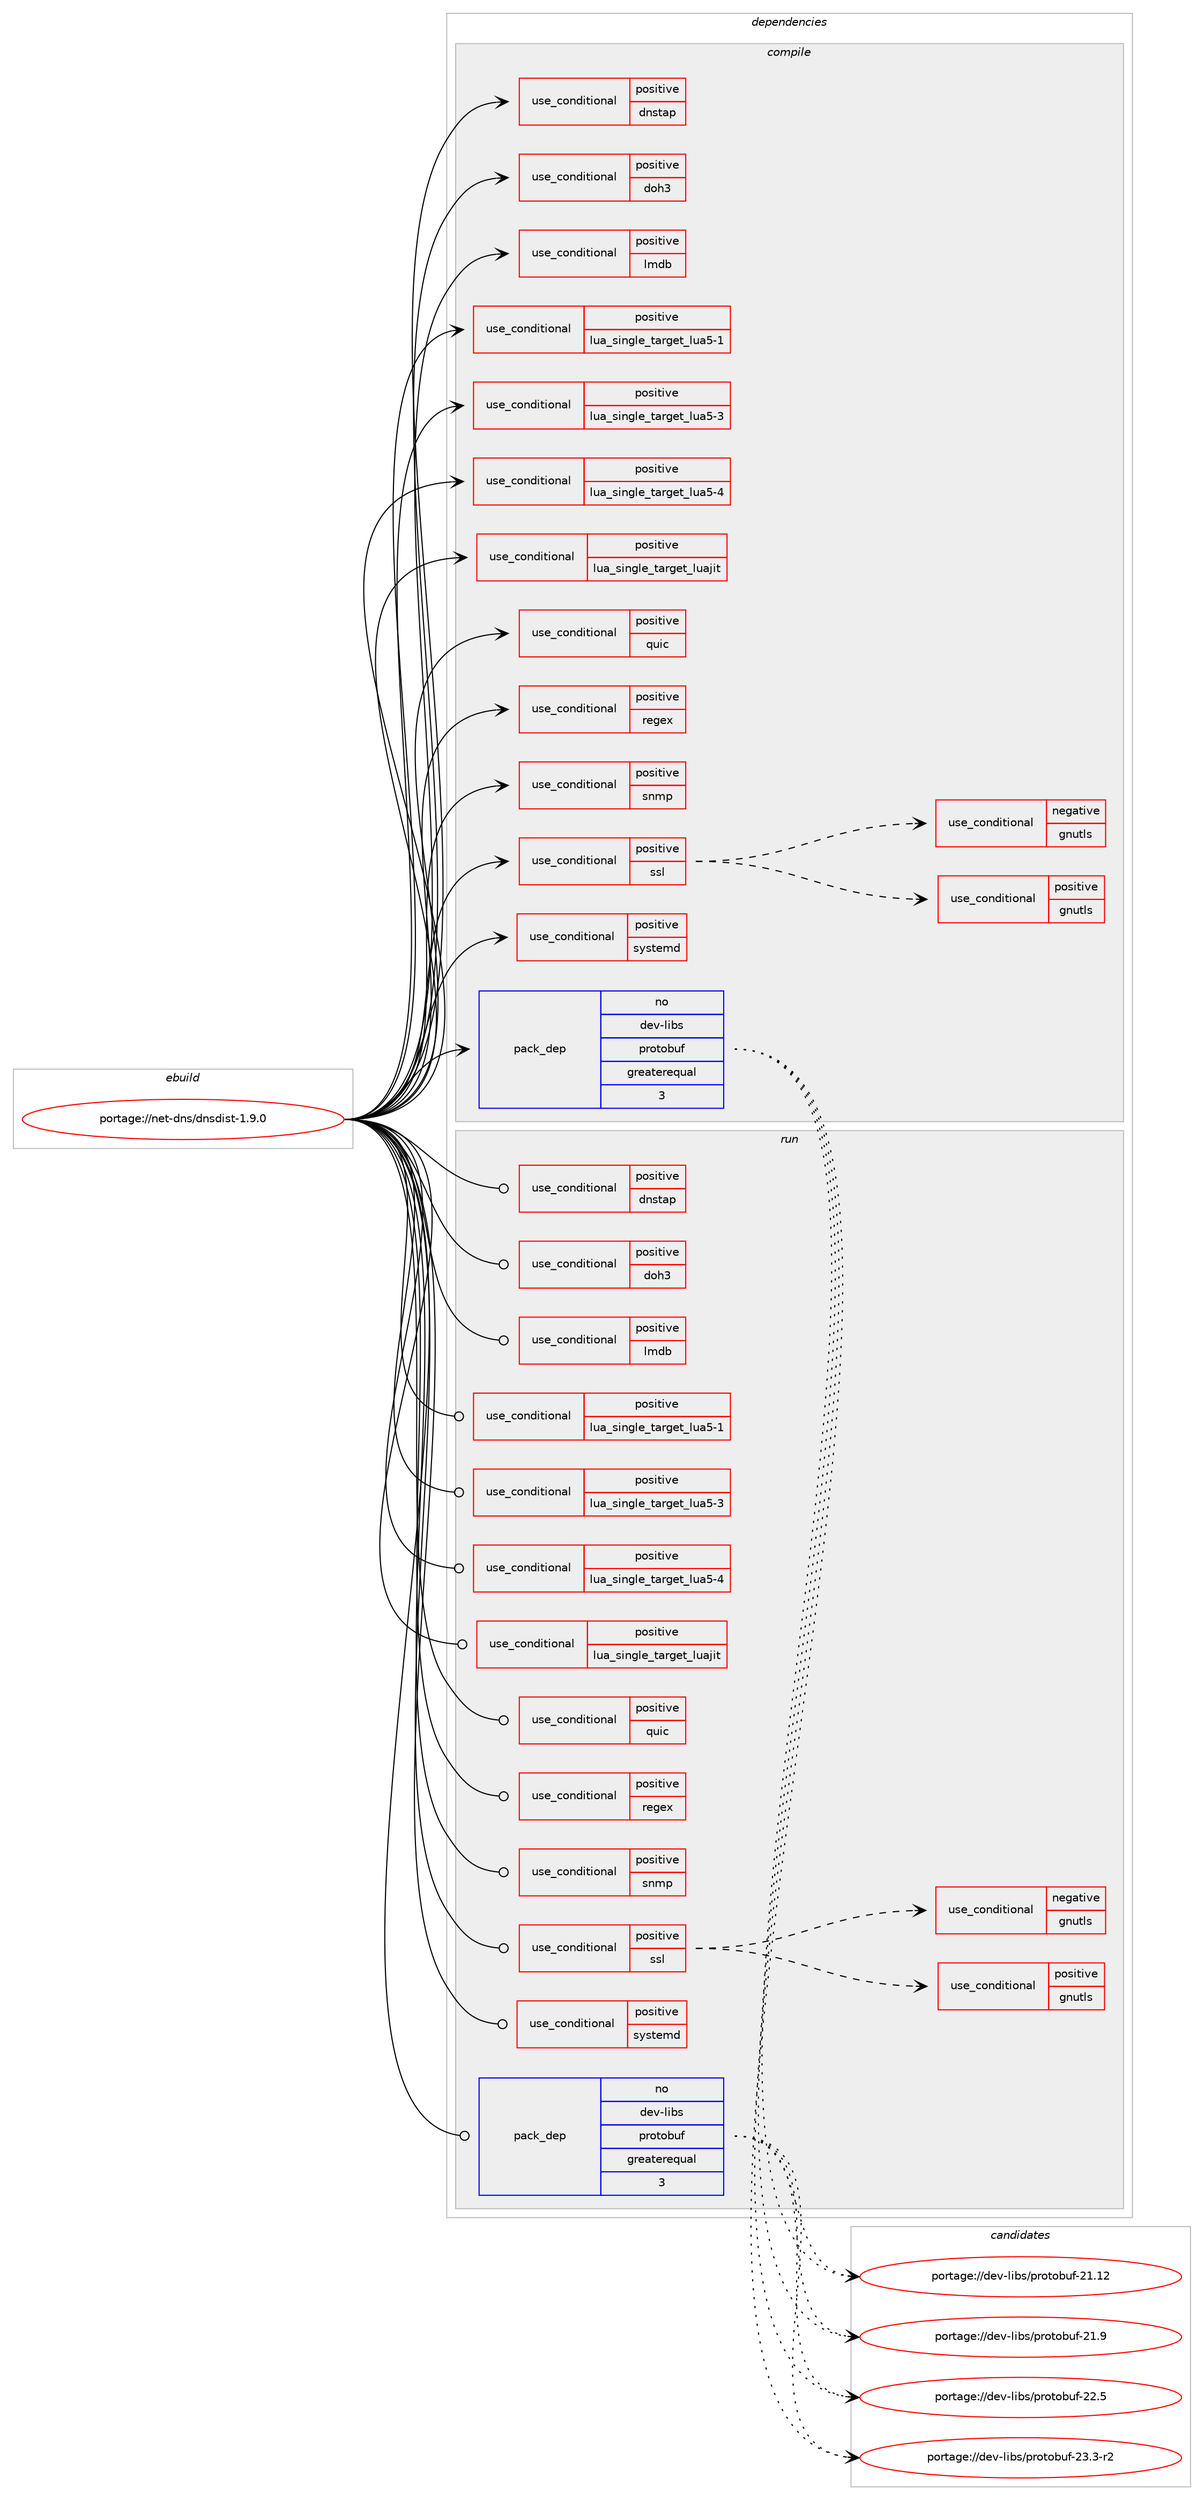 digraph prolog {

# *************
# Graph options
# *************

newrank=true;
concentrate=true;
compound=true;
graph [rankdir=LR,fontname=Helvetica,fontsize=10,ranksep=1.5];#, ranksep=2.5, nodesep=0.2];
edge  [arrowhead=vee];
node  [fontname=Helvetica,fontsize=10];

# **********
# The ebuild
# **********

subgraph cluster_leftcol {
color=gray;
rank=same;
label=<<i>ebuild</i>>;
id [label="portage://net-dns/dnsdist-1.9.0", color=red, width=4, href="../net-dns/dnsdist-1.9.0.svg"];
}

# ****************
# The dependencies
# ****************

subgraph cluster_midcol {
color=gray;
label=<<i>dependencies</i>>;
subgraph cluster_compile {
fillcolor="#eeeeee";
style=filled;
label=<<i>compile</i>>;
subgraph cond1060 {
dependency1249 [label=<<TABLE BORDER="0" CELLBORDER="1" CELLSPACING="0" CELLPADDING="4"><TR><TD ROWSPAN="3" CELLPADDING="10">use_conditional</TD></TR><TR><TD>positive</TD></TR><TR><TD>dnstap</TD></TR></TABLE>>, shape=none, color=red];
# *** BEGIN UNKNOWN DEPENDENCY TYPE (TODO) ***
# dependency1249 -> package_dependency(portage://net-dns/dnsdist-1.9.0,install,no,dev-libs,fstrm,none,[,,],any_same_slot,[])
# *** END UNKNOWN DEPENDENCY TYPE (TODO) ***

}
id:e -> dependency1249:w [weight=20,style="solid",arrowhead="vee"];
subgraph cond1061 {
dependency1250 [label=<<TABLE BORDER="0" CELLBORDER="1" CELLSPACING="0" CELLPADDING="4"><TR><TD ROWSPAN="3" CELLPADDING="10">use_conditional</TD></TR><TR><TD>positive</TD></TR><TR><TD>doh3</TD></TR></TABLE>>, shape=none, color=red];
# *** BEGIN UNKNOWN DEPENDENCY TYPE (TODO) ***
# dependency1250 -> package_dependency(portage://net-dns/dnsdist-1.9.0,install,no,net-libs,quiche,none,[,,],any_same_slot,[])
# *** END UNKNOWN DEPENDENCY TYPE (TODO) ***

}
id:e -> dependency1250:w [weight=20,style="solid",arrowhead="vee"];
subgraph cond1062 {
dependency1251 [label=<<TABLE BORDER="0" CELLBORDER="1" CELLSPACING="0" CELLPADDING="4"><TR><TD ROWSPAN="3" CELLPADDING="10">use_conditional</TD></TR><TR><TD>positive</TD></TR><TR><TD>lmdb</TD></TR></TABLE>>, shape=none, color=red];
# *** BEGIN UNKNOWN DEPENDENCY TYPE (TODO) ***
# dependency1251 -> package_dependency(portage://net-dns/dnsdist-1.9.0,install,no,dev-db,lmdb,none,[,,],any_same_slot,[])
# *** END UNKNOWN DEPENDENCY TYPE (TODO) ***

}
id:e -> dependency1251:w [weight=20,style="solid",arrowhead="vee"];
subgraph cond1063 {
dependency1252 [label=<<TABLE BORDER="0" CELLBORDER="1" CELLSPACING="0" CELLPADDING="4"><TR><TD ROWSPAN="3" CELLPADDING="10">use_conditional</TD></TR><TR><TD>positive</TD></TR><TR><TD>lua_single_target_lua5-1</TD></TR></TABLE>>, shape=none, color=red];
# *** BEGIN UNKNOWN DEPENDENCY TYPE (TODO) ***
# dependency1252 -> package_dependency(portage://net-dns/dnsdist-1.9.0,install,no,dev-lang,lua,none,[,,],[slot(5.1)],[])
# *** END UNKNOWN DEPENDENCY TYPE (TODO) ***

}
id:e -> dependency1252:w [weight=20,style="solid",arrowhead="vee"];
subgraph cond1064 {
dependency1253 [label=<<TABLE BORDER="0" CELLBORDER="1" CELLSPACING="0" CELLPADDING="4"><TR><TD ROWSPAN="3" CELLPADDING="10">use_conditional</TD></TR><TR><TD>positive</TD></TR><TR><TD>lua_single_target_lua5-3</TD></TR></TABLE>>, shape=none, color=red];
# *** BEGIN UNKNOWN DEPENDENCY TYPE (TODO) ***
# dependency1253 -> package_dependency(portage://net-dns/dnsdist-1.9.0,install,no,dev-lang,lua,none,[,,],[slot(5.3)],[])
# *** END UNKNOWN DEPENDENCY TYPE (TODO) ***

}
id:e -> dependency1253:w [weight=20,style="solid",arrowhead="vee"];
subgraph cond1065 {
dependency1254 [label=<<TABLE BORDER="0" CELLBORDER="1" CELLSPACING="0" CELLPADDING="4"><TR><TD ROWSPAN="3" CELLPADDING="10">use_conditional</TD></TR><TR><TD>positive</TD></TR><TR><TD>lua_single_target_lua5-4</TD></TR></TABLE>>, shape=none, color=red];
# *** BEGIN UNKNOWN DEPENDENCY TYPE (TODO) ***
# dependency1254 -> package_dependency(portage://net-dns/dnsdist-1.9.0,install,no,dev-lang,lua,none,[,,],[slot(5.4)],[])
# *** END UNKNOWN DEPENDENCY TYPE (TODO) ***

}
id:e -> dependency1254:w [weight=20,style="solid",arrowhead="vee"];
subgraph cond1066 {
dependency1255 [label=<<TABLE BORDER="0" CELLBORDER="1" CELLSPACING="0" CELLPADDING="4"><TR><TD ROWSPAN="3" CELLPADDING="10">use_conditional</TD></TR><TR><TD>positive</TD></TR><TR><TD>lua_single_target_luajit</TD></TR></TABLE>>, shape=none, color=red];
# *** BEGIN UNKNOWN DEPENDENCY TYPE (TODO) ***
# dependency1255 -> package_dependency(portage://net-dns/dnsdist-1.9.0,install,no,dev-lang,luajit,none,[,,],any_same_slot,[])
# *** END UNKNOWN DEPENDENCY TYPE (TODO) ***

}
id:e -> dependency1255:w [weight=20,style="solid",arrowhead="vee"];
subgraph cond1067 {
dependency1256 [label=<<TABLE BORDER="0" CELLBORDER="1" CELLSPACING="0" CELLPADDING="4"><TR><TD ROWSPAN="3" CELLPADDING="10">use_conditional</TD></TR><TR><TD>positive</TD></TR><TR><TD>quic</TD></TR></TABLE>>, shape=none, color=red];
# *** BEGIN UNKNOWN DEPENDENCY TYPE (TODO) ***
# dependency1256 -> package_dependency(portage://net-dns/dnsdist-1.9.0,install,no,net-libs,quiche,none,[,,],any_same_slot,[])
# *** END UNKNOWN DEPENDENCY TYPE (TODO) ***

}
id:e -> dependency1256:w [weight=20,style="solid",arrowhead="vee"];
subgraph cond1068 {
dependency1257 [label=<<TABLE BORDER="0" CELLBORDER="1" CELLSPACING="0" CELLPADDING="4"><TR><TD ROWSPAN="3" CELLPADDING="10">use_conditional</TD></TR><TR><TD>positive</TD></TR><TR><TD>regex</TD></TR></TABLE>>, shape=none, color=red];
# *** BEGIN UNKNOWN DEPENDENCY TYPE (TODO) ***
# dependency1257 -> package_dependency(portage://net-dns/dnsdist-1.9.0,install,no,dev-libs,re2,none,[,,],any_same_slot,[])
# *** END UNKNOWN DEPENDENCY TYPE (TODO) ***

}
id:e -> dependency1257:w [weight=20,style="solid",arrowhead="vee"];
subgraph cond1069 {
dependency1258 [label=<<TABLE BORDER="0" CELLBORDER="1" CELLSPACING="0" CELLPADDING="4"><TR><TD ROWSPAN="3" CELLPADDING="10">use_conditional</TD></TR><TR><TD>positive</TD></TR><TR><TD>snmp</TD></TR></TABLE>>, shape=none, color=red];
# *** BEGIN UNKNOWN DEPENDENCY TYPE (TODO) ***
# dependency1258 -> package_dependency(portage://net-dns/dnsdist-1.9.0,install,no,net-analyzer,net-snmp,none,[,,],any_same_slot,[])
# *** END UNKNOWN DEPENDENCY TYPE (TODO) ***

}
id:e -> dependency1258:w [weight=20,style="solid",arrowhead="vee"];
subgraph cond1070 {
dependency1259 [label=<<TABLE BORDER="0" CELLBORDER="1" CELLSPACING="0" CELLPADDING="4"><TR><TD ROWSPAN="3" CELLPADDING="10">use_conditional</TD></TR><TR><TD>positive</TD></TR><TR><TD>ssl</TD></TR></TABLE>>, shape=none, color=red];
subgraph cond1071 {
dependency1260 [label=<<TABLE BORDER="0" CELLBORDER="1" CELLSPACING="0" CELLPADDING="4"><TR><TD ROWSPAN="3" CELLPADDING="10">use_conditional</TD></TR><TR><TD>positive</TD></TR><TR><TD>gnutls</TD></TR></TABLE>>, shape=none, color=red];
# *** BEGIN UNKNOWN DEPENDENCY TYPE (TODO) ***
# dependency1260 -> package_dependency(portage://net-dns/dnsdist-1.9.0,install,no,net-libs,gnutls,none,[,,],any_same_slot,[])
# *** END UNKNOWN DEPENDENCY TYPE (TODO) ***

}
dependency1259:e -> dependency1260:w [weight=20,style="dashed",arrowhead="vee"];
subgraph cond1072 {
dependency1261 [label=<<TABLE BORDER="0" CELLBORDER="1" CELLSPACING="0" CELLPADDING="4"><TR><TD ROWSPAN="3" CELLPADDING="10">use_conditional</TD></TR><TR><TD>negative</TD></TR><TR><TD>gnutls</TD></TR></TABLE>>, shape=none, color=red];
# *** BEGIN UNKNOWN DEPENDENCY TYPE (TODO) ***
# dependency1261 -> package_dependency(portage://net-dns/dnsdist-1.9.0,install,no,dev-libs,openssl,none,[,,],any_same_slot,[])
# *** END UNKNOWN DEPENDENCY TYPE (TODO) ***

}
dependency1259:e -> dependency1261:w [weight=20,style="dashed",arrowhead="vee"];
}
id:e -> dependency1259:w [weight=20,style="solid",arrowhead="vee"];
subgraph cond1073 {
dependency1262 [label=<<TABLE BORDER="0" CELLBORDER="1" CELLSPACING="0" CELLPADDING="4"><TR><TD ROWSPAN="3" CELLPADDING="10">use_conditional</TD></TR><TR><TD>positive</TD></TR><TR><TD>systemd</TD></TR></TABLE>>, shape=none, color=red];
# *** BEGIN UNKNOWN DEPENDENCY TYPE (TODO) ***
# dependency1262 -> package_dependency(portage://net-dns/dnsdist-1.9.0,install,no,sys-apps,systemd,none,[,,],[slot(0),equal],[])
# *** END UNKNOWN DEPENDENCY TYPE (TODO) ***

}
id:e -> dependency1262:w [weight=20,style="solid",arrowhead="vee"];
# *** BEGIN UNKNOWN DEPENDENCY TYPE (TODO) ***
# id -> package_dependency(portage://net-dns/dnsdist-1.9.0,install,no,acct-group,dnsdist,none,[,,],[],[])
# *** END UNKNOWN DEPENDENCY TYPE (TODO) ***

# *** BEGIN UNKNOWN DEPENDENCY TYPE (TODO) ***
# id -> package_dependency(portage://net-dns/dnsdist-1.9.0,install,no,acct-user,dnsdist,none,[,,],[],[])
# *** END UNKNOWN DEPENDENCY TYPE (TODO) ***

# *** BEGIN UNKNOWN DEPENDENCY TYPE (TODO) ***
# id -> package_dependency(portage://net-dns/dnsdist-1.9.0,install,no,dev-libs,boost,none,[,,],any_same_slot,[])
# *** END UNKNOWN DEPENDENCY TYPE (TODO) ***

# *** BEGIN UNKNOWN DEPENDENCY TYPE (TODO) ***
# id -> package_dependency(portage://net-dns/dnsdist-1.9.0,install,no,dev-libs,libedit,none,[,,],any_same_slot,[])
# *** END UNKNOWN DEPENDENCY TYPE (TODO) ***

# *** BEGIN UNKNOWN DEPENDENCY TYPE (TODO) ***
# id -> package_dependency(portage://net-dns/dnsdist-1.9.0,install,no,dev-libs,libsodium,none,[,,],any_same_slot,[])
# *** END UNKNOWN DEPENDENCY TYPE (TODO) ***

subgraph pack174 {
dependency1263 [label=<<TABLE BORDER="0" CELLBORDER="1" CELLSPACING="0" CELLPADDING="4" WIDTH="220"><TR><TD ROWSPAN="6" CELLPADDING="30">pack_dep</TD></TR><TR><TD WIDTH="110">no</TD></TR><TR><TD>dev-libs</TD></TR><TR><TD>protobuf</TD></TR><TR><TD>greaterequal</TD></TR><TR><TD>3</TD></TR></TABLE>>, shape=none, color=blue];
}
id:e -> dependency1263:w [weight=20,style="solid",arrowhead="vee"];
# *** BEGIN UNKNOWN DEPENDENCY TYPE (TODO) ***
# id -> package_dependency(portage://net-dns/dnsdist-1.9.0,install,no,net-libs,nghttp2,none,[,,],[],[])
# *** END UNKNOWN DEPENDENCY TYPE (TODO) ***

}
subgraph cluster_compileandrun {
fillcolor="#eeeeee";
style=filled;
label=<<i>compile and run</i>>;
}
subgraph cluster_run {
fillcolor="#eeeeee";
style=filled;
label=<<i>run</i>>;
subgraph cond1074 {
dependency1264 [label=<<TABLE BORDER="0" CELLBORDER="1" CELLSPACING="0" CELLPADDING="4"><TR><TD ROWSPAN="3" CELLPADDING="10">use_conditional</TD></TR><TR><TD>positive</TD></TR><TR><TD>dnstap</TD></TR></TABLE>>, shape=none, color=red];
# *** BEGIN UNKNOWN DEPENDENCY TYPE (TODO) ***
# dependency1264 -> package_dependency(portage://net-dns/dnsdist-1.9.0,run,no,dev-libs,fstrm,none,[,,],any_same_slot,[])
# *** END UNKNOWN DEPENDENCY TYPE (TODO) ***

}
id:e -> dependency1264:w [weight=20,style="solid",arrowhead="odot"];
subgraph cond1075 {
dependency1265 [label=<<TABLE BORDER="0" CELLBORDER="1" CELLSPACING="0" CELLPADDING="4"><TR><TD ROWSPAN="3" CELLPADDING="10">use_conditional</TD></TR><TR><TD>positive</TD></TR><TR><TD>doh3</TD></TR></TABLE>>, shape=none, color=red];
# *** BEGIN UNKNOWN DEPENDENCY TYPE (TODO) ***
# dependency1265 -> package_dependency(portage://net-dns/dnsdist-1.9.0,run,no,net-libs,quiche,none,[,,],any_same_slot,[])
# *** END UNKNOWN DEPENDENCY TYPE (TODO) ***

}
id:e -> dependency1265:w [weight=20,style="solid",arrowhead="odot"];
subgraph cond1076 {
dependency1266 [label=<<TABLE BORDER="0" CELLBORDER="1" CELLSPACING="0" CELLPADDING="4"><TR><TD ROWSPAN="3" CELLPADDING="10">use_conditional</TD></TR><TR><TD>positive</TD></TR><TR><TD>lmdb</TD></TR></TABLE>>, shape=none, color=red];
# *** BEGIN UNKNOWN DEPENDENCY TYPE (TODO) ***
# dependency1266 -> package_dependency(portage://net-dns/dnsdist-1.9.0,run,no,dev-db,lmdb,none,[,,],any_same_slot,[])
# *** END UNKNOWN DEPENDENCY TYPE (TODO) ***

}
id:e -> dependency1266:w [weight=20,style="solid",arrowhead="odot"];
subgraph cond1077 {
dependency1267 [label=<<TABLE BORDER="0" CELLBORDER="1" CELLSPACING="0" CELLPADDING="4"><TR><TD ROWSPAN="3" CELLPADDING="10">use_conditional</TD></TR><TR><TD>positive</TD></TR><TR><TD>lua_single_target_lua5-1</TD></TR></TABLE>>, shape=none, color=red];
# *** BEGIN UNKNOWN DEPENDENCY TYPE (TODO) ***
# dependency1267 -> package_dependency(portage://net-dns/dnsdist-1.9.0,run,no,dev-lang,lua,none,[,,],[slot(5.1)],[])
# *** END UNKNOWN DEPENDENCY TYPE (TODO) ***

}
id:e -> dependency1267:w [weight=20,style="solid",arrowhead="odot"];
subgraph cond1078 {
dependency1268 [label=<<TABLE BORDER="0" CELLBORDER="1" CELLSPACING="0" CELLPADDING="4"><TR><TD ROWSPAN="3" CELLPADDING="10">use_conditional</TD></TR><TR><TD>positive</TD></TR><TR><TD>lua_single_target_lua5-3</TD></TR></TABLE>>, shape=none, color=red];
# *** BEGIN UNKNOWN DEPENDENCY TYPE (TODO) ***
# dependency1268 -> package_dependency(portage://net-dns/dnsdist-1.9.0,run,no,dev-lang,lua,none,[,,],[slot(5.3)],[])
# *** END UNKNOWN DEPENDENCY TYPE (TODO) ***

}
id:e -> dependency1268:w [weight=20,style="solid",arrowhead="odot"];
subgraph cond1079 {
dependency1269 [label=<<TABLE BORDER="0" CELLBORDER="1" CELLSPACING="0" CELLPADDING="4"><TR><TD ROWSPAN="3" CELLPADDING="10">use_conditional</TD></TR><TR><TD>positive</TD></TR><TR><TD>lua_single_target_lua5-4</TD></TR></TABLE>>, shape=none, color=red];
# *** BEGIN UNKNOWN DEPENDENCY TYPE (TODO) ***
# dependency1269 -> package_dependency(portage://net-dns/dnsdist-1.9.0,run,no,dev-lang,lua,none,[,,],[slot(5.4)],[])
# *** END UNKNOWN DEPENDENCY TYPE (TODO) ***

}
id:e -> dependency1269:w [weight=20,style="solid",arrowhead="odot"];
subgraph cond1080 {
dependency1270 [label=<<TABLE BORDER="0" CELLBORDER="1" CELLSPACING="0" CELLPADDING="4"><TR><TD ROWSPAN="3" CELLPADDING="10">use_conditional</TD></TR><TR><TD>positive</TD></TR><TR><TD>lua_single_target_luajit</TD></TR></TABLE>>, shape=none, color=red];
# *** BEGIN UNKNOWN DEPENDENCY TYPE (TODO) ***
# dependency1270 -> package_dependency(portage://net-dns/dnsdist-1.9.0,run,no,dev-lang,luajit,none,[,,],any_same_slot,[])
# *** END UNKNOWN DEPENDENCY TYPE (TODO) ***

}
id:e -> dependency1270:w [weight=20,style="solid",arrowhead="odot"];
subgraph cond1081 {
dependency1271 [label=<<TABLE BORDER="0" CELLBORDER="1" CELLSPACING="0" CELLPADDING="4"><TR><TD ROWSPAN="3" CELLPADDING="10">use_conditional</TD></TR><TR><TD>positive</TD></TR><TR><TD>quic</TD></TR></TABLE>>, shape=none, color=red];
# *** BEGIN UNKNOWN DEPENDENCY TYPE (TODO) ***
# dependency1271 -> package_dependency(portage://net-dns/dnsdist-1.9.0,run,no,net-libs,quiche,none,[,,],any_same_slot,[])
# *** END UNKNOWN DEPENDENCY TYPE (TODO) ***

}
id:e -> dependency1271:w [weight=20,style="solid",arrowhead="odot"];
subgraph cond1082 {
dependency1272 [label=<<TABLE BORDER="0" CELLBORDER="1" CELLSPACING="0" CELLPADDING="4"><TR><TD ROWSPAN="3" CELLPADDING="10">use_conditional</TD></TR><TR><TD>positive</TD></TR><TR><TD>regex</TD></TR></TABLE>>, shape=none, color=red];
# *** BEGIN UNKNOWN DEPENDENCY TYPE (TODO) ***
# dependency1272 -> package_dependency(portage://net-dns/dnsdist-1.9.0,run,no,dev-libs,re2,none,[,,],any_same_slot,[])
# *** END UNKNOWN DEPENDENCY TYPE (TODO) ***

}
id:e -> dependency1272:w [weight=20,style="solid",arrowhead="odot"];
subgraph cond1083 {
dependency1273 [label=<<TABLE BORDER="0" CELLBORDER="1" CELLSPACING="0" CELLPADDING="4"><TR><TD ROWSPAN="3" CELLPADDING="10">use_conditional</TD></TR><TR><TD>positive</TD></TR><TR><TD>snmp</TD></TR></TABLE>>, shape=none, color=red];
# *** BEGIN UNKNOWN DEPENDENCY TYPE (TODO) ***
# dependency1273 -> package_dependency(portage://net-dns/dnsdist-1.9.0,run,no,net-analyzer,net-snmp,none,[,,],any_same_slot,[])
# *** END UNKNOWN DEPENDENCY TYPE (TODO) ***

}
id:e -> dependency1273:w [weight=20,style="solid",arrowhead="odot"];
subgraph cond1084 {
dependency1274 [label=<<TABLE BORDER="0" CELLBORDER="1" CELLSPACING="0" CELLPADDING="4"><TR><TD ROWSPAN="3" CELLPADDING="10">use_conditional</TD></TR><TR><TD>positive</TD></TR><TR><TD>ssl</TD></TR></TABLE>>, shape=none, color=red];
subgraph cond1085 {
dependency1275 [label=<<TABLE BORDER="0" CELLBORDER="1" CELLSPACING="0" CELLPADDING="4"><TR><TD ROWSPAN="3" CELLPADDING="10">use_conditional</TD></TR><TR><TD>positive</TD></TR><TR><TD>gnutls</TD></TR></TABLE>>, shape=none, color=red];
# *** BEGIN UNKNOWN DEPENDENCY TYPE (TODO) ***
# dependency1275 -> package_dependency(portage://net-dns/dnsdist-1.9.0,run,no,net-libs,gnutls,none,[,,],any_same_slot,[])
# *** END UNKNOWN DEPENDENCY TYPE (TODO) ***

}
dependency1274:e -> dependency1275:w [weight=20,style="dashed",arrowhead="vee"];
subgraph cond1086 {
dependency1276 [label=<<TABLE BORDER="0" CELLBORDER="1" CELLSPACING="0" CELLPADDING="4"><TR><TD ROWSPAN="3" CELLPADDING="10">use_conditional</TD></TR><TR><TD>negative</TD></TR><TR><TD>gnutls</TD></TR></TABLE>>, shape=none, color=red];
# *** BEGIN UNKNOWN DEPENDENCY TYPE (TODO) ***
# dependency1276 -> package_dependency(portage://net-dns/dnsdist-1.9.0,run,no,dev-libs,openssl,none,[,,],any_same_slot,[])
# *** END UNKNOWN DEPENDENCY TYPE (TODO) ***

}
dependency1274:e -> dependency1276:w [weight=20,style="dashed",arrowhead="vee"];
}
id:e -> dependency1274:w [weight=20,style="solid",arrowhead="odot"];
subgraph cond1087 {
dependency1277 [label=<<TABLE BORDER="0" CELLBORDER="1" CELLSPACING="0" CELLPADDING="4"><TR><TD ROWSPAN="3" CELLPADDING="10">use_conditional</TD></TR><TR><TD>positive</TD></TR><TR><TD>systemd</TD></TR></TABLE>>, shape=none, color=red];
# *** BEGIN UNKNOWN DEPENDENCY TYPE (TODO) ***
# dependency1277 -> package_dependency(portage://net-dns/dnsdist-1.9.0,run,no,sys-apps,systemd,none,[,,],[slot(0),equal],[])
# *** END UNKNOWN DEPENDENCY TYPE (TODO) ***

}
id:e -> dependency1277:w [weight=20,style="solid",arrowhead="odot"];
# *** BEGIN UNKNOWN DEPENDENCY TYPE (TODO) ***
# id -> package_dependency(portage://net-dns/dnsdist-1.9.0,run,no,acct-group,dnsdist,none,[,,],[],[])
# *** END UNKNOWN DEPENDENCY TYPE (TODO) ***

# *** BEGIN UNKNOWN DEPENDENCY TYPE (TODO) ***
# id -> package_dependency(portage://net-dns/dnsdist-1.9.0,run,no,acct-user,dnsdist,none,[,,],[],[])
# *** END UNKNOWN DEPENDENCY TYPE (TODO) ***

# *** BEGIN UNKNOWN DEPENDENCY TYPE (TODO) ***
# id -> package_dependency(portage://net-dns/dnsdist-1.9.0,run,no,dev-libs,boost,none,[,,],any_same_slot,[])
# *** END UNKNOWN DEPENDENCY TYPE (TODO) ***

# *** BEGIN UNKNOWN DEPENDENCY TYPE (TODO) ***
# id -> package_dependency(portage://net-dns/dnsdist-1.9.0,run,no,dev-libs,libedit,none,[,,],any_same_slot,[])
# *** END UNKNOWN DEPENDENCY TYPE (TODO) ***

# *** BEGIN UNKNOWN DEPENDENCY TYPE (TODO) ***
# id -> package_dependency(portage://net-dns/dnsdist-1.9.0,run,no,dev-libs,libsodium,none,[,,],any_same_slot,[])
# *** END UNKNOWN DEPENDENCY TYPE (TODO) ***

subgraph pack175 {
dependency1278 [label=<<TABLE BORDER="0" CELLBORDER="1" CELLSPACING="0" CELLPADDING="4" WIDTH="220"><TR><TD ROWSPAN="6" CELLPADDING="30">pack_dep</TD></TR><TR><TD WIDTH="110">no</TD></TR><TR><TD>dev-libs</TD></TR><TR><TD>protobuf</TD></TR><TR><TD>greaterequal</TD></TR><TR><TD>3</TD></TR></TABLE>>, shape=none, color=blue];
}
id:e -> dependency1278:w [weight=20,style="solid",arrowhead="odot"];
# *** BEGIN UNKNOWN DEPENDENCY TYPE (TODO) ***
# id -> package_dependency(portage://net-dns/dnsdist-1.9.0,run,no,net-libs,nghttp2,none,[,,],[],[])
# *** END UNKNOWN DEPENDENCY TYPE (TODO) ***

}
}

# **************
# The candidates
# **************

subgraph cluster_choices {
rank=same;
color=gray;
label=<<i>candidates</i>>;

subgraph choice174 {
color=black;
nodesep=1;
choice10010111845108105981154711211411111611198117102455049464950 [label="portage://dev-libs/protobuf-21.12", color=red, width=4,href="../dev-libs/protobuf-21.12.svg"];
choice100101118451081059811547112114111116111981171024550494657 [label="portage://dev-libs/protobuf-21.9", color=red, width=4,href="../dev-libs/protobuf-21.9.svg"];
choice100101118451081059811547112114111116111981171024550504653 [label="portage://dev-libs/protobuf-22.5", color=red, width=4,href="../dev-libs/protobuf-22.5.svg"];
choice1001011184510810598115471121141111161119811710245505146514511450 [label="portage://dev-libs/protobuf-23.3-r2", color=red, width=4,href="../dev-libs/protobuf-23.3-r2.svg"];
dependency1263:e -> choice10010111845108105981154711211411111611198117102455049464950:w [style=dotted,weight="100"];
dependency1263:e -> choice100101118451081059811547112114111116111981171024550494657:w [style=dotted,weight="100"];
dependency1263:e -> choice100101118451081059811547112114111116111981171024550504653:w [style=dotted,weight="100"];
dependency1263:e -> choice1001011184510810598115471121141111161119811710245505146514511450:w [style=dotted,weight="100"];
}
subgraph choice175 {
color=black;
nodesep=1;
choice10010111845108105981154711211411111611198117102455049464950 [label="portage://dev-libs/protobuf-21.12", color=red, width=4,href="../dev-libs/protobuf-21.12.svg"];
choice100101118451081059811547112114111116111981171024550494657 [label="portage://dev-libs/protobuf-21.9", color=red, width=4,href="../dev-libs/protobuf-21.9.svg"];
choice100101118451081059811547112114111116111981171024550504653 [label="portage://dev-libs/protobuf-22.5", color=red, width=4,href="../dev-libs/protobuf-22.5.svg"];
choice1001011184510810598115471121141111161119811710245505146514511450 [label="portage://dev-libs/protobuf-23.3-r2", color=red, width=4,href="../dev-libs/protobuf-23.3-r2.svg"];
dependency1278:e -> choice10010111845108105981154711211411111611198117102455049464950:w [style=dotted,weight="100"];
dependency1278:e -> choice100101118451081059811547112114111116111981171024550494657:w [style=dotted,weight="100"];
dependency1278:e -> choice100101118451081059811547112114111116111981171024550504653:w [style=dotted,weight="100"];
dependency1278:e -> choice1001011184510810598115471121141111161119811710245505146514511450:w [style=dotted,weight="100"];
}
}

}
